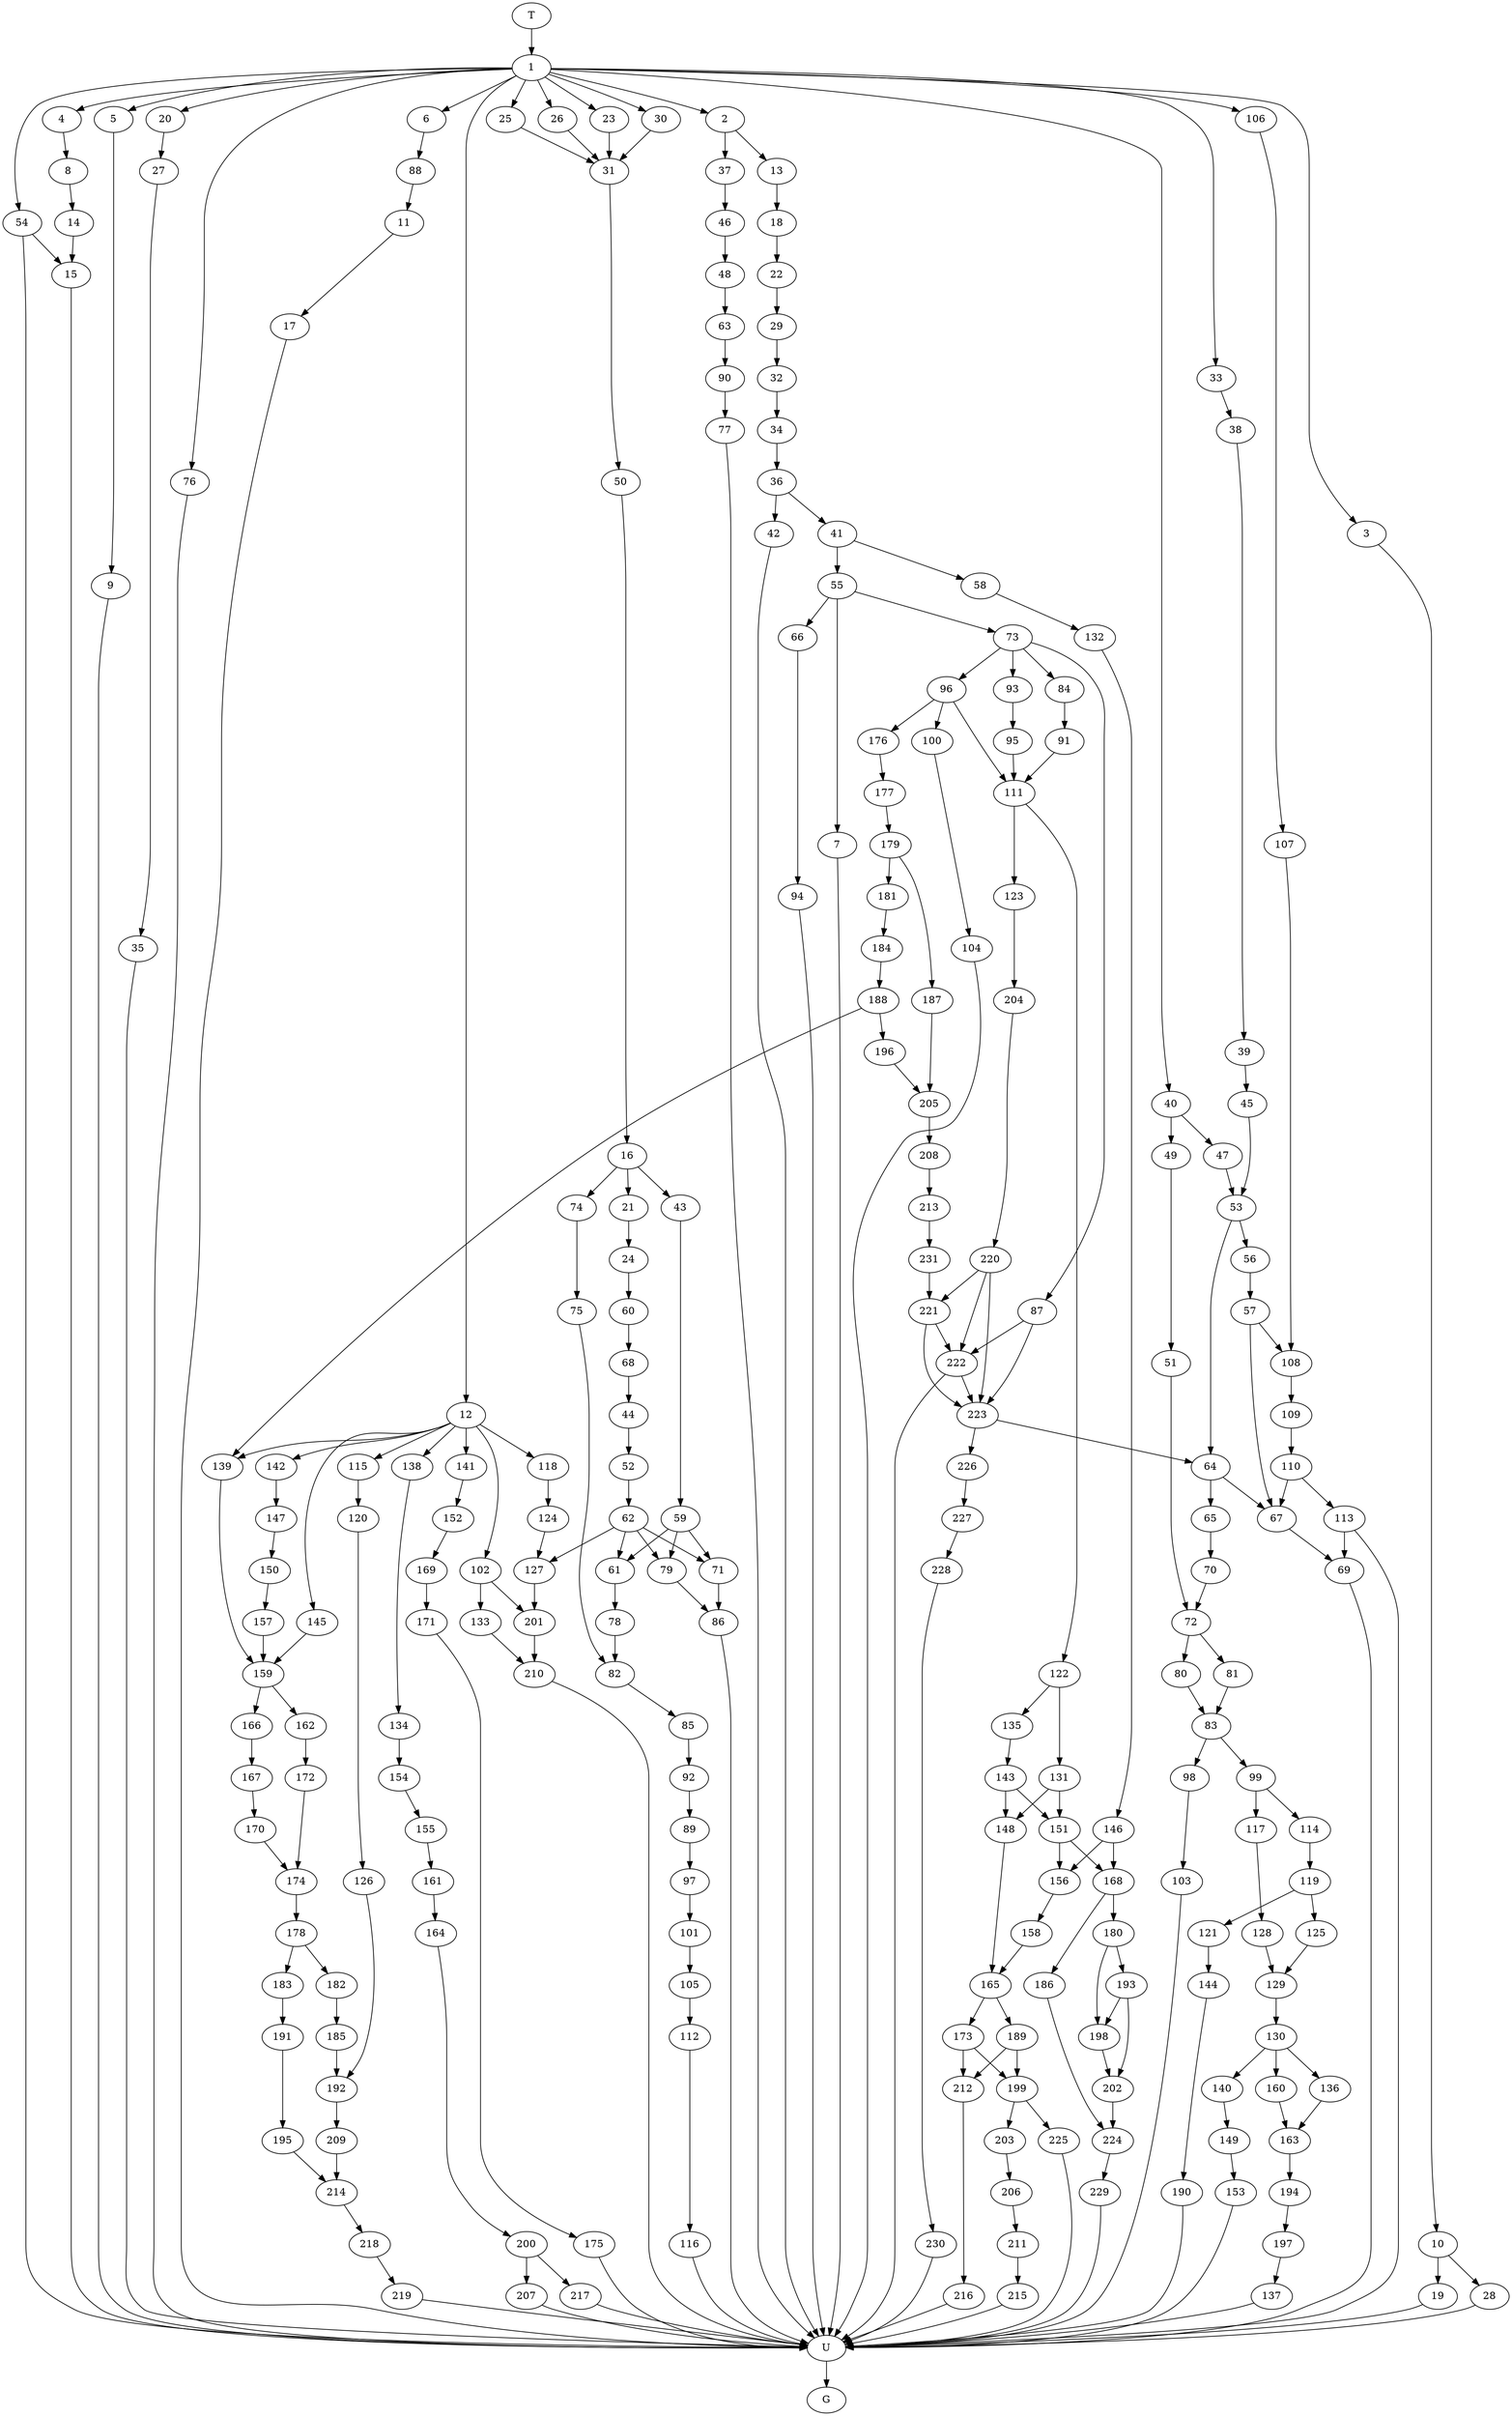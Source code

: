 digraph g1 {
	subgraph g2 {
		subgraph g3 {
			134;
			138;
			154;
			155;
			161;
			164;
			200;
			217;
		}
		subgraph g4 {
			68;
			60;
		}
		subgraph g5 {
			52;
			62;
			44;
		}
		subgraph g6 {
			14;
			15;
			54;
			8;
			4;
		}
		subgraph g7 {
			5;
			9;
		}
		subgraph g9 {
			84;
			91;
		}
		subgraph g8 {
			213;
			231;
		}
	}
	subgraph g45 {
		subgraph g48 {
			19;
		}
		subgraph g46 {
			141;
		}
		subgraph g47 {
			113;
			69;
		}
		subgraph g49 {
			79;
			86;
		}
		subgraph g50 {
			137;
			160;
			163;
			194;
			197;
			140;
			149;
			153;
			136;
		}
		subgraph g51 {
			97;
			101;
			105;
			112;
			116;
		}
		subgraph g52 {
			27;
			35;
			20;
		}
		subgraph g53 {
			11;
			17;
		}
	}
	subgraph g54 {
		subgraph g57 {
			98;
			103;
		}
		subgraph g56 {
			126;
			183;
			185;
			191;
			192;
			195;
			209;
			214;
			218;
			219;
			120;
		}
		subgraph g55 {
			227;
			228;
			226;
		}
		subgraph g58 {
			67;
			109;
			110;
		}
		subgraph g60 {
			10;
			28;
		}
		subgraph g61 {
			89;
			92;
		}
		subgraph g62 {
			117;
			128;
			129;
			130;
			119;
			125;
			114;
			99;
		}
		subgraph g59 {
			76;
		}
	}
	subgraph g35 {
		subgraph g39 {
			63;
			77;
			90;
		}
		subgraph g37 {
			118;
			124;
		}
		subgraph g36 {
			74;
		}
		subgraph g40 {
			182;
		}
		subgraph g41 {
			6;
			88;
		}
		subgraph g42 {
			21;
			24;
			16;
		}
		subgraph g43 {
			208;
		}
		subgraph g44 {
			196;
			205;
			187;
		}
		subgraph g38 {
			37;
			46;
			48;
		}
	}
	subgraph g63 {
		subgraph g64 {
			168;
			180;
		}
		subgraph g65 {
			193;
			198;
			202;
		}
		subgraph g66 {
			224;
			229;
			186;
		}
		subgraph g67 {
			51;
			64;
			65;
			70;
			72;
			81;
			83;
			49;
			80;
		}
	}
	subgraph g68 {
		subgraph g71 {
			87;
			204;
			220;
			221;
			222;
			223;
		}
		subgraph g70 {
			123;
		}
		subgraph g69 {
			225;
		}
		subgraph g72 {
			7;
		}
		subgraph g73 {
			66;
			94;
		}
		subgraph g74 {
			61;
			75;
			78;
			82;
			85;
		}
	}
	subgraph g10 {
		subgraph g11 {
			175;
			169;
			171;
			152;
		}
	}
	subgraph g12 {
		subgraph g15 {
			230;
		}
		subgraph g14 {
			207;
		}
		subgraph g13 {
			121;
			144;
			190;
		}
	}
	subgraph g16 {
		subgraph g18 {
			142;
			147;
			150;
		}
		subgraph g17 {
			1;
		}
		subgraph g21 {
			33;
		}
		subgraph g20 {
			12;
			102;
		}
		subgraph g19 {
			115;
		}
		subgraph g22 {
			26;
			31;
			50;
			23;
			30;
			25;
		}
		subgraph g23 {
			2;
		}
		subgraph g24 {
			13;
			18;
			22;
			29;
			32;
			34;
			36;
			41;
			42;
		}
		subgraph g25 {
			55;
		}
		subgraph g26 {
			73;
			96;
		}
		subgraph g27 {
			176;
			177;
		}
	}
	subgraph g28 {
		subgraph g30 {
			38;
			39;
			45;
		}
		subgraph g29 {
			179;
			181;
			184;
			188;
		}
	}
	subgraph g31 {
		subgraph g32 {
			133;
		}
		subgraph g33 {
			106;
		}
		subgraph g34 {
			139;
			145;
			157;
			159;
			162;
			166;
			167;
			170;
			172;
			174;
			178;
		}
	}
	subgraph g75 {
		subgraph g79 {
			40;
			47;
			53;
			56;
			57;
			107;
			108;
		}
		subgraph g78 {
			127;
			201;
			210;
		}
		subgraph g77 {
			3;
		}
		subgraph g76 {
			100;
		}
	}
	subgraph g80 {
		subgraph g83 {
			212;
			216;
			104;
		}
		subgraph g84 {
			58;
		}
		subgraph g85 {
			93;
			95;
		}
		subgraph g86 {
			43;
			59;
			71;
		}
		subgraph g82 {
			211;
			215;
		}
		subgraph g81 {
			132;
			146;
			156;
			158;
			111;
			122;
			131;
			148;
			151;
			135;
			143;
			165;
			189;
			173;
			199;
			203;
			206;
		}
	}
	134 -> 154	 [_graphml_id=e302];
	138 -> 134	 [_graphml_id=e303];
	154 -> 155	 [_graphml_id=e304];
	155 -> 161	 [_graphml_id=e305];
	161 -> 164	 [_graphml_id=e306];
	164 -> 200	 [_graphml_id=e307];
	200 -> 217	 [_graphml_id=e308];
	200 -> 207	 [_graphml_id=e189];
	217 -> U	 [_graphml_id=e201];
	68 -> 44	 [_graphml_id=e300];
	60 -> 68	 [_graphml_id=e301];
	52 -> 62	 [_graphml_id=e298];
	62 -> 79	 [_graphml_id=e226];
	62 -> 61	 [_graphml_id=e96];
	62 -> 127	 [_graphml_id=e309];
	62 -> 71	 [_graphml_id=e225];
	44 -> 52	 [_graphml_id=e299];
	14 -> 15	 [_graphml_id=e294];
	15 -> U	 [_graphml_id=e192];
	54 -> 15	 [_graphml_id=e295];
	54 -> U	 [_graphml_id=e217];
	8 -> 14	 [_graphml_id=e296];
	4 -> 8	 [_graphml_id=e297];
	5 -> 9	 [_graphml_id=e293];
	9 -> U	 [_graphml_id=e191];
	213 -> 231	 [_graphml_id=e292];
	231 -> 221	 [_graphml_id=e36];
	84 -> 91	 [_graphml_id=e291];
	91 -> 111	 [_graphml_id=e245];
	175 -> U	 [_graphml_id=e205];
	169 -> 171	 [_graphml_id=e276];
	171 -> 175	 [_graphml_id=e277];
	152 -> 169	 [_graphml_id=e278];
	121 -> 144	 [_graphml_id=e280];
	144 -> 190	 [_graphml_id=e281];
	190 -> U	 [_graphml_id=e234];
	207 -> U	 [_graphml_id=e211];
	230 -> U	 [_graphml_id=e199];
	1 -> 54	 [_graphml_id=e286];
	1 -> 4	 [_graphml_id=e285];
	1 -> 5	 [_graphml_id=e287];
	1 -> 12	 [_graphml_id=e8];
	1 -> 33	 [_graphml_id=e108];
	1 -> 26	 [_graphml_id=e5];
	1 -> 23	 [_graphml_id=e7];
	1 -> 30	 [_graphml_id=e6];
	1 -> 25	 [_graphml_id=e4];
	1 -> 2	 [_graphml_id=e2];
	1 -> 106	 [_graphml_id=e102];
	1 -> 6	 [_graphml_id=e100];
	1 -> 20	 [_graphml_id=e239];
	1 -> 76	 [_graphml_id=e75];
	1 -> 3	 [_graphml_id=e43];
	1 -> 40	 [_graphml_id=e143];
	142 -> 147	 [_graphml_id=e184];
	147 -> 150	 [_graphml_id=e185];
	150 -> 157	 [_graphml_id=e186];
	115 -> 120	 [_graphml_id=e157];
	12 -> 138	 [_graphml_id=e290];
	12 -> 142	 [_graphml_id=e183];
	12 -> 115	 [_graphml_id=e156];
	12 -> 102	 [_graphml_id=e147];
	12 -> 139	 [_graphml_id=e164];
	12 -> 145	 [_graphml_id=e165];
	12 -> 118	 [_graphml_id=e152];
	12 -> 141	 [_graphml_id=e188];
	102 -> 133	 [_graphml_id=e148];
	102 -> 201	 [_graphml_id=e150];
	33 -> 38	 [_graphml_id=e109];
	26 -> 31	 [_graphml_id=e77];
	31 -> 50	 [_graphml_id=e80];
	50 -> 16	 [_graphml_id=e81];
	23 -> 31	 [_graphml_id=e79];
	30 -> 31	 [_graphml_id=e78];
	25 -> 31	 [_graphml_id=e76];
	2 -> 13	 [_graphml_id=e9];
	2 -> 37	 [_graphml_id=e21];
	13 -> 18	 [_graphml_id=e10];
	18 -> 22	 [_graphml_id=e11];
	22 -> 29	 [_graphml_id=e12];
	29 -> 32	 [_graphml_id=e13];
	32 -> 34	 [_graphml_id=e14];
	34 -> 36	 [_graphml_id=e15];
	36 -> 41	 [_graphml_id=e17];
	36 -> 42	 [_graphml_id=e16];
	41 -> 55	 [_graphml_id=e18];
	41 -> 58	 [_graphml_id=e44];
	42 -> U	 [_graphml_id=e208];
	55 -> 73	 [_graphml_id=e19];
	55 -> 7	 [_graphml_id=e42];
	55 -> 66	 [_graphml_id=e40];
	73 -> 84	 [_graphml_id=e289];
	73 -> 96	 [_graphml_id=e20];
	73 -> 87	 [_graphml_id=e72];
	73 -> 93	 [_graphml_id=e242];
	96 -> 176	 [_graphml_id=e27];
	96 -> 100	 [_graphml_id=e70];
	96 -> 111	 [_graphml_id=e246];
	176 -> 177	 [_graphml_id=e28];
	177 -> 179	 [_graphml_id=e29];
	179 -> 181	 [_graphml_id=e30];
	179 -> 187	 [_graphml_id=e222];
	181 -> 184	 [_graphml_id=e31];
	184 -> 188	 [_graphml_id=e32];
	188 -> 139	 [_graphml_id=e271];
	188 -> 196	 [_graphml_id=e33];
	38 -> 39	 [_graphml_id=e110];
	39 -> 45	 [_graphml_id=e111];
	45 -> 53	 [_graphml_id=e112];
	133 -> 210	 [_graphml_id=e149];
	106 -> 107	 [_graphml_id=e103];
	139 -> 159	 [_graphml_id=e166];
	145 -> 159	 [_graphml_id=e167];
	157 -> 159	 [_graphml_id=e187];
	159 -> 162	 [_graphml_id=e174];
	159 -> 166	 [_graphml_id=e168];
	162 -> 172	 [_graphml_id=e175];
	166 -> 167	 [_graphml_id=e169];
	167 -> 170	 [_graphml_id=e170];
	170 -> 174	 [_graphml_id=e171];
	172 -> 174	 [_graphml_id=e176];
	174 -> 178	 [_graphml_id=e172];
	178 -> 182	 [_graphml_id=e173];
	178 -> 183	 [_graphml_id=e179];
	74 -> 75	 [_graphml_id=e98];
	118 -> 124	 [_graphml_id=e153];
	124 -> 127	 [_graphml_id=e154];
	37 -> 46	 [_graphml_id=e22];
	46 -> 48	 [_graphml_id=e23];
	48 -> 63	 [_graphml_id=e24];
	63 -> 90	 [_graphml_id=e25];
	77 -> U	 [_graphml_id=e195];
	90 -> 77	 [_graphml_id=e26];
	182 -> 185	 [_graphml_id=e177];
	6 -> 88	 [_graphml_id=e101];
	88 -> 11	 [_graphml_id=e282];
	21 -> 24	 [_graphml_id=e95];
	24 -> 60	 [_graphml_id=e284];
	16 -> 74	 [_graphml_id=e97];
	16 -> 21	 [_graphml_id=e94];
	16 -> 43	 [_graphml_id=e241];
	208 -> 213	 [_graphml_id=e288];
	196 -> 205	 [_graphml_id=e34];
	205 -> 208	 [_graphml_id=e35];
	187 -> 205	 [_graphml_id=e221];
	141 -> 152	 [_graphml_id=e274];
	113 -> 69	 [_graphml_id=e227];
	113 -> U	 [_graphml_id=e218];
	69 -> U	 [_graphml_id=e206];
	19 -> U	 [_graphml_id=e194];
	79 -> 86	 [_graphml_id=e93];
	86 -> U	 [_graphml_id=e203];
	137 -> U	 [_graphml_id=e220];
	160 -> 163	 [_graphml_id=e137];
	163 -> 194	 [_graphml_id=e138];
	194 -> 197	 [_graphml_id=e139];
	197 -> 137	 [_graphml_id=e140];
	140 -> 149	 [_graphml_id=e134];
	149 -> 153	 [_graphml_id=e135];
	153 -> U	 [_graphml_id=e212];
	136 -> 163	 [_graphml_id=e142];
	97 -> 101	 [_graphml_id=e87];
	101 -> 105	 [_graphml_id=e88];
	105 -> 112	 [_graphml_id=e89];
	112 -> 116	 [_graphml_id=e90];
	116 -> U	 [_graphml_id=e219];
	27 -> 35	 [_graphml_id=e238];
	35 -> U	 [_graphml_id=e216];
	20 -> 27	 [_graphml_id=e237];
	11 -> 17	 [_graphml_id=e283];
	17 -> U	 [_graphml_id=e193];
	227 -> 228	 [_graphml_id=e66];
	228 -> 230	 [_graphml_id=e67];
	226 -> 227	 [_graphml_id=e65];
	126 -> 192	 [_graphml_id=e159];
	183 -> 191	 [_graphml_id=e180];
	185 -> 192	 [_graphml_id=e178];
	191 -> 195	 [_graphml_id=e181];
	192 -> 209	 [_graphml_id=e160];
	195 -> 214	 [_graphml_id=e182];
	209 -> 214	 [_graphml_id=e161];
	214 -> 218	 [_graphml_id=e162];
	218 -> 219	 [_graphml_id=e163];
	219 -> U	 [_graphml_id=e204];
	120 -> 126	 [_graphml_id=e158];
	98 -> 103	 [_graphml_id=e127];
	103 -> U	 [_graphml_id=e196];
	67 -> 69	 [_graphml_id=e116];
	109 -> 110	 [_graphml_id=e106];
	110 -> 113	 [_graphml_id=e107];
	110 -> 67	 [_graphml_id=e236];
	76 -> U	 [_graphml_id=e213];
	10 -> 19	 [_graphml_id=e38];
	10 -> 28	 [_graphml_id=e39];
	28 -> U	 [_graphml_id=e215];
	89 -> 97	 [_graphml_id=e86];
	92 -> 89	 [_graphml_id=e85];
	117 -> 128	 [_graphml_id=e130];
	128 -> 129	 [_graphml_id=e131];
	129 -> 130	 [_graphml_id=e132];
	130 -> 160	 [_graphml_id=e136];
	130 -> 140	 [_graphml_id=e133];
	130 -> 136	 [_graphml_id=e141];
	119 -> 121	 [_graphml_id=e275];
	119 -> 125	 [_graphml_id=e231];
	125 -> 129	 [_graphml_id=e235];
	114 -> 119	 [_graphml_id=e232];
	99 -> 117	 [_graphml_id=e129];
	99 -> 114	 [_graphml_id=e233];
	168 -> 180	 [_graphml_id=e52];
	168 -> 186	 [_graphml_id=e49];
	180 -> 193	 [_graphml_id=e53];
	180 -> 198	 [_graphml_id=e54];
	193 -> 198	 [_graphml_id=e240];
	193 -> 202	 [_graphml_id=e56];
	198 -> 202	 [_graphml_id=e55];
	202 -> 224	 [_graphml_id=e57];
	224 -> 229	 [_graphml_id=e51];
	229 -> U	 [_graphml_id=e198];
	186 -> 224	 [_graphml_id=e50];
	51 -> 72	 [_graphml_id=e146];
	64 -> 67	 [_graphml_id=e118];
	64 -> 65	 [_graphml_id=e119];
	65 -> 70	 [_graphml_id=e120];
	70 -> 72	 [_graphml_id=e121];
	72 -> 81	 [_graphml_id=e122];
	72 -> 80	 [_graphml_id=e123];
	81 -> 83	 [_graphml_id=e124];
	83 -> 98	 [_graphml_id=e126];
	83 -> 99	 [_graphml_id=e128];
	49 -> 51	 [_graphml_id=e228];
	80 -> 83	 [_graphml_id=e125];
	225 -> U	 [_graphml_id=e209];
	123 -> 204	 [_graphml_id=e61];
	87 -> 222	 [_graphml_id=e73];
	87 -> 223	 [_graphml_id=e74];
	204 -> 220	 [_graphml_id=e62];
	220 -> 221	 [_graphml_id=e279];
	220 -> 222	 [_graphml_id=e63];
	220 -> 223	 [_graphml_id=e64];
	221 -> 222	 [_graphml_id=e68];
	221 -> 223	 [_graphml_id=e69];
	222 -> 223	 [_graphml_id=e223];
	222 -> U	 [_graphml_id=e210];
	223 -> 226	 [_graphml_id=e310];
	223 -> 64	 [_graphml_id=e311];
	7 -> U	 [_graphml_id=e190];
	66 -> 94	 [_graphml_id=e41];
	94 -> U	 [_graphml_id=e202];
	61 -> 78	 [_graphml_id=e83];
	75 -> 82	 [_graphml_id=e99];
	78 -> 82	 [_graphml_id=e84];
	82 -> 85	 [_graphml_id=e272];
	85 -> 92	 [_graphml_id=e273];
	100 -> 104	 [_graphml_id=e71];
	3 -> 10	 [_graphml_id=e37];
	127 -> 201	 [_graphml_id=e155];
	201 -> 210	 [_graphml_id=e151];
	210 -> U	 [_graphml_id=e214];
	40 -> 49	 [_graphml_id=e229];
	40 -> 47	 [_graphml_id=e144];
	47 -> 53	 [_graphml_id=e145];
	53 -> 64	 [_graphml_id=e117];
	53 -> 56	 [_graphml_id=e113];
	56 -> 57	 [_graphml_id=e114];
	57 -> 67	 [_graphml_id=e115];
	57 -> 108	 [_graphml_id=e230];
	107 -> 108	 [_graphml_id=e104];
	108 -> 109	 [_graphml_id=e105];
	132 -> 146	 [_graphml_id=e46];
	146 -> 168	 [_graphml_id=e48];
	146 -> 156	 [_graphml_id=e47];
	156 -> 158	 [_graphml_id=e59];
	158 -> 165	 [_graphml_id=e244];
	111 -> 123	 [_graphml_id=e60];
	111 -> 122	 [_graphml_id=e247];
	122 -> 131	 [_graphml_id=e248];
	122 -> 135	 [_graphml_id=e249];
	131 -> 148	 [_graphml_id=e251];
	131 -> 151	 [_graphml_id=e250];
	148 -> 165	 [_graphml_id=e252];
	151 -> 168	 [_graphml_id=e224];
	151 -> 156	 [_graphml_id=e58];
	135 -> 143	 [_graphml_id=e253];
	143 -> 148	 [_graphml_id=e255];
	143 -> 151	 [_graphml_id=e254];
	165 -> 189	 [_graphml_id=e257];
	165 -> 173	 [_graphml_id=e256];
	189 -> 199	 [_graphml_id=e258];
	189 -> 212	 [_graphml_id=e259];
	173 -> 199	 [_graphml_id=e260];
	173 -> 212	 [_graphml_id=e261];
	199 -> 225	 [_graphml_id=e243];
	199 -> 203	 [_graphml_id=e262];
	203 -> 206	 [_graphml_id=e270];
	206 -> 211	 [_graphml_id=e263];
	211 -> 215	 [_graphml_id=e265];
	215 -> U	 [_graphml_id=e207];
	212 -> 216	 [_graphml_id=e264];
	216 -> U	 [_graphml_id=e200];
	104 -> U	 [_graphml_id=e197];
	58 -> 132	 [_graphml_id=e45];
	93 -> 95	 [_graphml_id=e266];
	95 -> 111	 [_graphml_id=e267];
	43 -> 59	 [_graphml_id=e268];
	59 -> 79	 [_graphml_id=e92];
	59 -> 61	 [_graphml_id=e82];
	59 -> 71	 [_graphml_id=e269];
	71 -> 86	 [_graphml_id=e91];
	T -> 1	 [_graphml_id=e3];
	U -> G	 [_graphml_id=e1];
}
